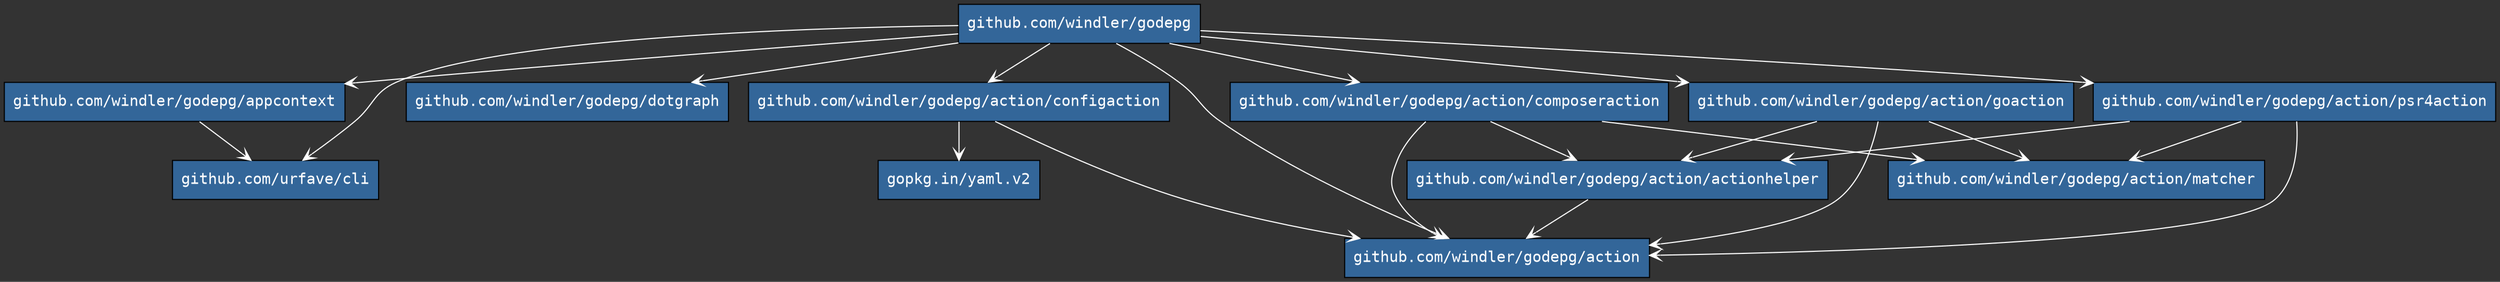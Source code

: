 digraph godepg {
graph [bgcolor="#333333"]
node [style="filled" fontcolor="white" fontname="Courier" shape="rectangle" fillcolor="#336699"]
"github.com/windler/godepg/appcontext"
"github.com/windler/godepg/appcontext"->"github.com/urfave/cli"[arrowhead="open" color="white" fontcolor="white" splines="curved"]
"github.com/windler/godepg/dotgraph"
"github.com/windler/godepg"
"github.com/windler/godepg"->"github.com/urfave/cli"[arrowhead="open" color="white" fontcolor="white" splines="curved"]
"github.com/windler/godepg"->"github.com/windler/godepg/action"[arrowhead="open" color="white" fontcolor="white" splines="curved"]
"github.com/windler/godepg"->"github.com/windler/godepg/action/composeraction"[arrowhead="open" color="white" fontcolor="white" splines="curved"]
"github.com/windler/godepg"->"github.com/windler/godepg/action/configaction"[arrowhead="open" color="white" fontcolor="white" splines="curved"]
"github.com/windler/godepg"->"github.com/windler/godepg/action/goaction"[arrowhead="open" color="white" fontcolor="white" splines="curved"]
"github.com/windler/godepg"->"github.com/windler/godepg/action/psr4action"[arrowhead="open" color="white" fontcolor="white" splines="curved"]
"github.com/windler/godepg"->"github.com/windler/godepg/appcontext"[arrowhead="open" color="white" fontcolor="white" splines="curved"]
"github.com/windler/godepg"->"github.com/windler/godepg/dotgraph"[arrowhead="open" color="white" fontcolor="white" splines="curved"]
"github.com/windler/godepg/action/composeraction"
"github.com/windler/godepg/action/composeraction"->"github.com/windler/godepg/action"[color="white" fontcolor="white" splines="curved" arrowhead="open"]
"github.com/windler/godepg/action/composeraction"->"github.com/windler/godepg/action/actionhelper"[fontcolor="white" splines="curved" arrowhead="open" color="white"]
"github.com/windler/godepg/action/composeraction"->"github.com/windler/godepg/action/matcher"[arrowhead="open" color="white" fontcolor="white" splines="curved"]
"github.com/windler/godepg/action/goaction"
"github.com/windler/godepg/action/goaction"->"github.com/windler/godepg/action"[splines="curved" arrowhead="open" color="white" fontcolor="white"]
"github.com/windler/godepg/action/goaction"->"github.com/windler/godepg/action/actionhelper"[fontcolor="white" splines="curved" arrowhead="open" color="white"]
"github.com/windler/godepg/action/goaction"->"github.com/windler/godepg/action/matcher"[arrowhead="open" color="white" fontcolor="white" splines="curved"]
"github.com/windler/godepg/action/psr4action"
"github.com/windler/godepg/action/psr4action"->"github.com/windler/godepg/action"[fontcolor="white" splines="curved" arrowhead="open" color="white"]
"github.com/windler/godepg/action/psr4action"->"github.com/windler/godepg/action/actionhelper"[color="white" fontcolor="white" splines="curved" arrowhead="open"]
"github.com/windler/godepg/action/psr4action"->"github.com/windler/godepg/action/matcher"[splines="curved" arrowhead="open" color="white" fontcolor="white"]
"github.com/windler/godepg/action"
"github.com/windler/godepg/action/actionhelper"
"github.com/windler/godepg/action/actionhelper"->"github.com/windler/godepg/action"[arrowhead="open" color="white" fontcolor="white" splines="curved"]
"github.com/windler/godepg/action/configaction"
"github.com/windler/godepg/action/configaction"->"github.com/windler/godepg/action"[color="white" fontcolor="white" splines="curved" arrowhead="open"]
"github.com/windler/godepg/action/configaction"->"gopkg.in/yaml.v2"[arrowhead="open" color="white" fontcolor="white" splines="curved"]
"github.com/windler/godepg/action/matcher"
}